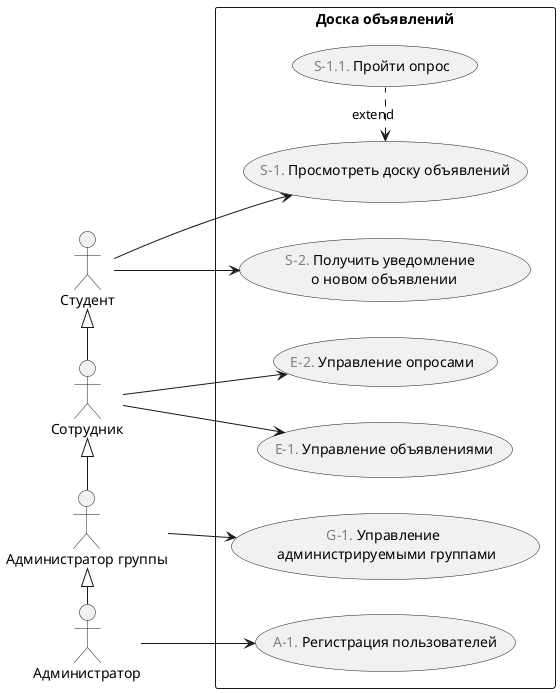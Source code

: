 ﻿@startuml
'https://plantuml.com/use-case-diagram 

left to right direction

:Студент: as student
:Сотрудник: as employee
:Администратор группы: as groupAdmin
:Администратор: as admin

rectangle "Доска объявлений" {
    (<font color="gray">S-1.</font> Просмотреть доску объявлений) as view_board
    (<font color="gray">S-1.1.</font> Пройти опрос) as take_survey
    
    student --> view_board
    view_board <.right. take_survey : extend
    student --> (<font color="gray">S-2.</font> Получить уведомление \n о новом объявлении)
    
    student <|-r- employee
    employee --> (<font color="gray">E-2.</font> Управление опросами)
    employee --> (<font color="gray">E-1.</font> Управление объявлениями)
    
    employee <|-r- groupAdmin
    groupAdmin --> (<font color="gray">G-1.</font> Управление \n администрируемыми группами)
    
    groupAdmin <|-r- admin 
    admin --> (<font color="gray">A-1.</font> Регистрация пользователей)
}

@enduml
